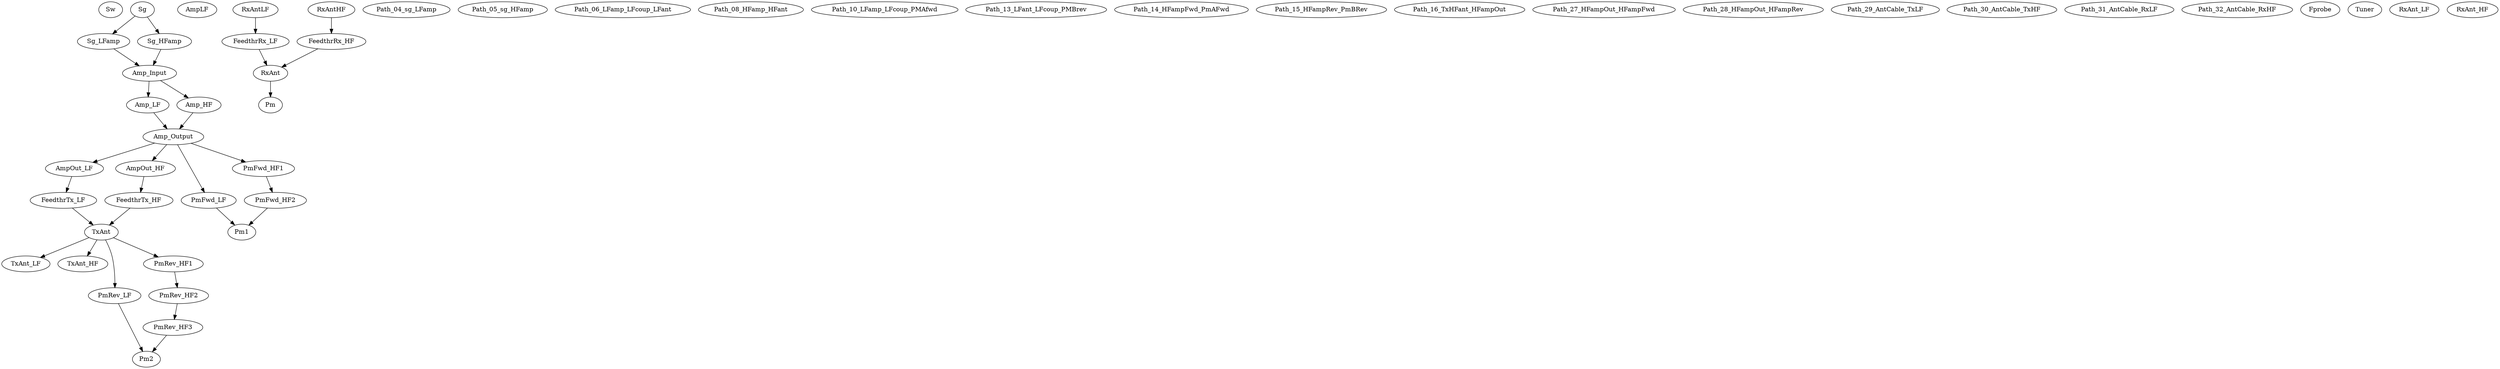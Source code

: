 digraph {
    Sw                          [ini="sw_rc.ini"              condition="f<=18e9"]
    Sg                          [ini="sg-rs-smf100a.ini"      condition="1e5<=f<=22e9"]
    AmpLF                       [ini="amp-lf-bonn-blwa.ini"   condition="8e7<=f<=1e9"]
    #AmpHF                      [ini="amp-hf-bonn-blma.ini"   condition="1e9<f<=18e9"]
    Pm                          [ini="pm_rxatt.ini" ch=1      condition="1e7<f<=18e9"]
    Pm1                         [ini="pm_rs_nrp_2ch.ini" ch=1 condition="1e7<f<=18e9"]
    Pm2                         [ini="pm_rs_nrp_2ch.ini" ch=2 condition="1e7<f<=18e9"]
    
    Path_04_sg_LFamp            [ini="04-sg-LFamp.ini" condition="f<=18e9"]
    Path_05_sg_HFamp            [ini="05-sg-HFamp.ini" condition="f<=18e9"]
    
    Path_06_LFamp_LFcoup_LFant  [ini="06-LFamp-LFcoup-LFant.ini" condition="8e7<=f<=1e9"]
    Path_08_HFamp_HFant         [ini="08-HFamp-HFant.ini"        condition="f<=18e9"]

    Path_10_LFamp_LFcoup_PMAfwd [ini="10-LFamp-LFcoup-PMAfwd.ini" condition="8e7<=f<=1e9"]
    Path_13_LFant_LFcoup_PMBrev [ini="13-LFant-LFcoup-PMBrev.ini" condition="8e7<=f<=1e9"]
    
    Path_14_HFampFwd_PmAFwd     [ini="14-HFampfwd-PMAfwd.ini"  condition="f<=18e9"]
    Path_15_HFampRev_PmBRev     [ini="15-HFamprev-PMBrev.ini"  condition="f<=18e9"]
    Path_16_TxHFant_HFampOut    [ini="16-TxHFant-HFampOut.ini" condition="f<=18e9"]

    Path_27_HFampOut_HFampFwd   [ini="27-HFampOut-HFampFwd.ini" condition="1e9<f<=18e9"]
    Path_28_HFampOut_HFampRev   [ini="28-HFampOut-HFampRev.ini" condition="1e9<f<=18e9"]
    
    Path_29_AntCable_TxLF       [ini="29-AntCable-TxLF.ini"  condition="10e6<f<=18e9"]
    Path_30_AntCable_TxHF       [ini="30-AntCable-TxHF.ini"  condition="10e6<f<=18e9"]
    Path_31_AntCable_RxLF       [ini="31-AntCable-RxLF.ini"  condition="10e6<f<=18e9"]
    Path_32_AntCable_RxHF       [ini="32-AntCable-RxHF.ini"  condition="10e6<f<=18e9"]

    Fprobe                      [ini="prb_ar_fm7004.ini"]
    Tuner                       [ini="mc_teseq_stirrer.ini"]

    TxAnt_LF                    [ini="ant-rs-hl223.ini" condition="100e6 <=f<=1e9"]
    TxAnt_HF                    [ini="ant-rs-hf907.ini" condition="1e9<f<=18e9"]
    RxAnt_LF                    [ini="ant-rs-hl223.ini" condition="100e6 <=f<=1e9"]
    RxAnt_HF                    [ini="ant-rs-hf907.ini" condition="1e9<f<=18e9"]

    Sg -> Sg_LFamp              [condition="f<=1e9"]
    Sg -> Sg_HFamp              [condition="1e9<f<=18e9"]
    
    Sg_LFamp -> Amp_Input       [dev=Path_04_sg_LFamp what="S21"]
    Sg_HFamp -> Amp_Input       [dev=Path_05_sg_HFamp what="S21"]
    
    Amp_Input -> Amp_LF         [condition="f<=1e9"]
    Amp_Input -> Amp_HF         [condition="1e9<f<=18e9"]

    Amp_LF -> Amp_Output        [dev=AmpLF what="S21"]
    Amp_HF -> Amp_Output        #[dev=AmpHF what="S21"]

    Amp_Output -> AmpOut_LF     [condition="f<=1e9"]
    Amp_Output -> AmpOut_HF     [condition="1e9<f<=18e9"]
    
    AmpOut_LF -> FeedthrTx_LF   [dev=Path_06_LFamp_LFcoup_LFant what="S21" condition="f<=1e9"]
    AmpOut_HF -> FeedthrTx_HF   [dev=Path_08_HFamp_HFant what="S21" condition="1e9<f<=18e9"]
    
    FeedthrTx_LF -> TxAnt       [dev=Path_29_AntCable_TxLF what="S21" condition="f<=1e9"]
    FeedthrTx_HF -> TxAnt       [dev=Path_30_AntCable_TxHF what="S21" condition="1e9<f<=18e9"]
    
    TxAnt -> TxAnt_LF           [condition="f<=1e9"]
    TxAnt -> TxAnt_HF           [condition="1e9<f<=18e9"]
       
    Amp_Output -> PmFwd_LF      [condition="8e7<=f<=1e9"]
    Amp_Output -> PmFwd_HF1     [condition="1e9<f<=18e9"]
    
    PmFwd_LF   -> Pm1           [dev=Path_10_LFamp_LFcoup_PMAfwd what="S21" condition="f<=1e9"]
    PmFwd_HF1  -> PmFwd_HF2     [dev=Path_27_HFampOut_HFampFwd   what="S21" condition="1e9<f<=18e9"]
    PmFwd_HF2  -> Pm1           [dev=Path_14_HFampFwd_PmAFwd     what="S21" condition="1e9<f<=18e9"]
    
    TxAnt -> PmRev_LF           [condition="f<=1e9"]
    TxAnt -> PmRev_HF1          [condition="1e9<f<=18e9"]
    
    PmRev_LF  -> Pm2            [dev=Path_13_LFant_LFcoup_PMBrev what="S21" condition="f<=1e9"]
    PmRev_HF1 -> PmRev_HF2      [dev=Path_16_TxHFant_HFampOut    what="S21" condition="1e9<f<=18e9"]
    PmRev_HF2 -> PmRev_HF3      [dev=Path_28_HFampOut_HFampRev   what="S21" condition="1e9<f<=18e9"]
    PmRev_HF3 -> Pm2            [dev=Path_15_HFampRev_PmBRev     what="S21" condition="1e9<f<=18e9"]
    
    RxAntLF -> FeedthrRx_LF     [condition="f<=1e9"]       
    RxAntHF -> FeedthrRx_HF     [condition="1e9<f<=18e9"]       
    
    FeedthrRx_LF -> RxAnt       [dev=Path_31_AntCable_RxLF what="S21" condition="f<=1e9"]
    FeedthrRx_HF -> RxAnt       [dev=Path_32_AntCable_RxHF what="S21" condition="1e9<f<=18e9"]
    
    RxAnt -> Pm                 [dev=Pm]
}